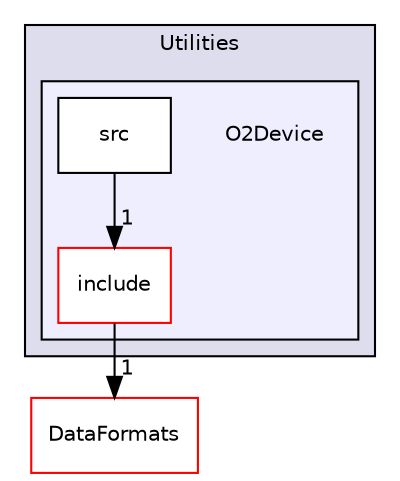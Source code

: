 digraph "/home/travis/build/AliceO2Group/AliceO2/Utilities/O2Device" {
  bgcolor=transparent;
  compound=true
  node [ fontsize="10", fontname="Helvetica"];
  edge [ labelfontsize="10", labelfontname="Helvetica"];
  subgraph clusterdir_b05a5fa85f84bfc9013183c9d87f9a36 {
    graph [ bgcolor="#ddddee", pencolor="black", label="Utilities" fontname="Helvetica", fontsize="10", URL="dir_b05a5fa85f84bfc9013183c9d87f9a36.html"]
  subgraph clusterdir_f35ccb320b67f1c85d228c773db13bda {
    graph [ bgcolor="#eeeeff", pencolor="black", label="" URL="dir_f35ccb320b67f1c85d228c773db13bda.html"];
    dir_f35ccb320b67f1c85d228c773db13bda [shape=plaintext label="O2Device"];
    dir_d3b78df6ad62fb0dba8e15cecc7a4774 [shape=box label="include" color="red" fillcolor="white" style="filled" URL="dir_d3b78df6ad62fb0dba8e15cecc7a4774.html"];
    dir_894f4b8a7fb87b298feac5d932863f41 [shape=box label="src" color="black" fillcolor="white" style="filled" URL="dir_894f4b8a7fb87b298feac5d932863f41.html"];
  }
  }
  dir_2171f7ec022c5423887b07c69b2f5b48 [shape=box label="DataFormats" color="red" URL="dir_2171f7ec022c5423887b07c69b2f5b48.html"];
  dir_d3b78df6ad62fb0dba8e15cecc7a4774->dir_2171f7ec022c5423887b07c69b2f5b48 [headlabel="1", labeldistance=1.5 headhref="dir_000349_000043.html"];
  dir_894f4b8a7fb87b298feac5d932863f41->dir_d3b78df6ad62fb0dba8e15cecc7a4774 [headlabel="1", labeldistance=1.5 headhref="dir_000351_000349.html"];
}
